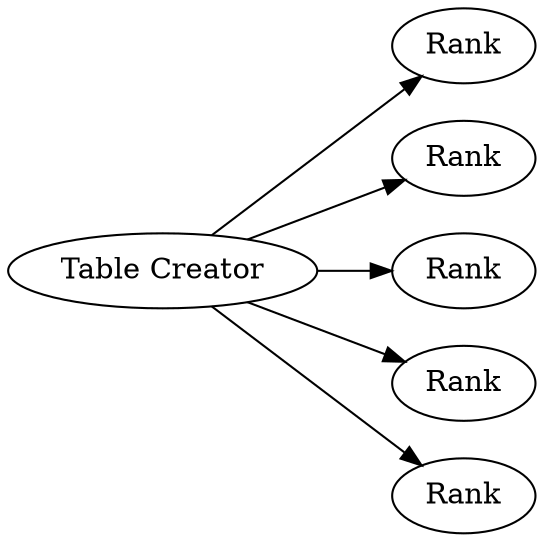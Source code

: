 digraph {
	152 -> 162
	152 -> 154
	152 -> 161
	152 -> 155
	152 -> 156
	156 [label=Rank]
	161 [label=Rank]
	155 [label=Rank]
	154 [label=Rank]
	162 [label=Rank]
	152 [label="Table Creator"]
	rankdir=LR
}
